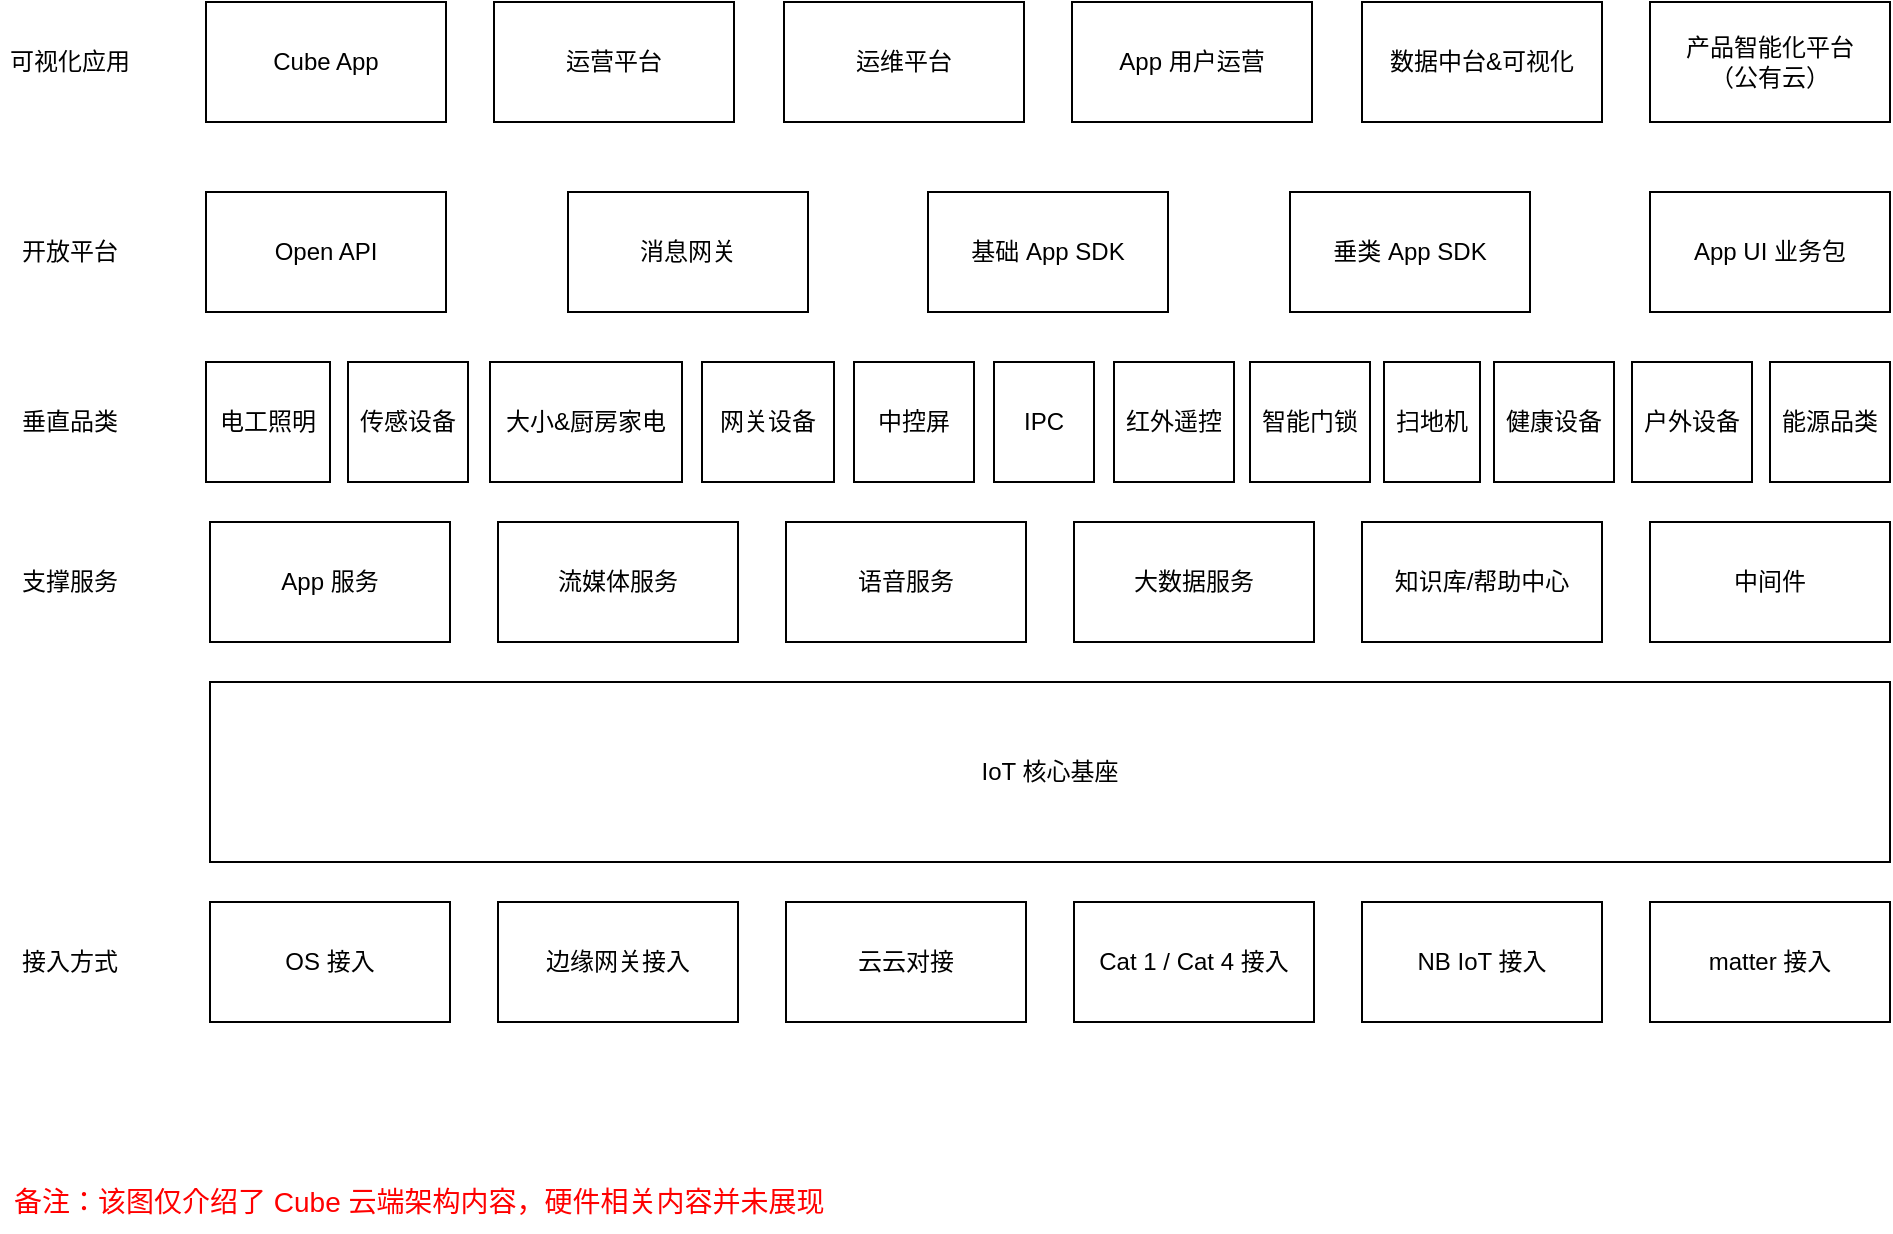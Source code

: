<mxfile version="21.3.6" type="github">
  <diagram name="Roadmap" id="4Ab8lqRVW2OiMOKWnX5B">
    <mxGraphModel dx="1434" dy="828" grid="1" gridSize="10" guides="1" tooltips="1" connect="1" arrows="1" fold="1" page="1" pageScale="1" pageWidth="827" pageHeight="1169" math="0" shadow="0">
      <root>
        <mxCell id="0" />
        <mxCell id="1" parent="0" />
        <mxCell id="Jw8Qhkp8rssELlsGVoCv-1" value="IoT 核心基座" style="rounded=0;whiteSpace=wrap;html=1;" vertex="1" parent="1">
          <mxGeometry x="120" y="415" width="840" height="90" as="geometry" />
        </mxCell>
        <mxCell id="Jw8Qhkp8rssELlsGVoCv-2" value="OS 接入" style="rounded=0;whiteSpace=wrap;html=1;" vertex="1" parent="1">
          <mxGeometry x="120" y="525" width="120" height="60" as="geometry" />
        </mxCell>
        <mxCell id="Jw8Qhkp8rssELlsGVoCv-3" value="边缘网关接入" style="rounded=0;whiteSpace=wrap;html=1;" vertex="1" parent="1">
          <mxGeometry x="264" y="525" width="120" height="60" as="geometry" />
        </mxCell>
        <mxCell id="Jw8Qhkp8rssELlsGVoCv-4" value="云云对接" style="rounded=0;whiteSpace=wrap;html=1;" vertex="1" parent="1">
          <mxGeometry x="408" y="525" width="120" height="60" as="geometry" />
        </mxCell>
        <mxCell id="Jw8Qhkp8rssELlsGVoCv-5" value="matter 接入" style="rounded=0;whiteSpace=wrap;html=1;" vertex="1" parent="1">
          <mxGeometry x="840" y="525" width="120" height="60" as="geometry" />
        </mxCell>
        <mxCell id="Jw8Qhkp8rssELlsGVoCv-6" value="Cat 1 / Cat 4 接入" style="rounded=0;whiteSpace=wrap;html=1;" vertex="1" parent="1">
          <mxGeometry x="552" y="525" width="120" height="60" as="geometry" />
        </mxCell>
        <mxCell id="Jw8Qhkp8rssELlsGVoCv-7" value="NB IoT 接入" style="rounded=0;whiteSpace=wrap;html=1;" vertex="1" parent="1">
          <mxGeometry x="696" y="525" width="120" height="60" as="geometry" />
        </mxCell>
        <mxCell id="Jw8Qhkp8rssELlsGVoCv-8" value="电工照明" style="rounded=0;whiteSpace=wrap;html=1;" vertex="1" parent="1">
          <mxGeometry x="118" y="255" width="62" height="60" as="geometry" />
        </mxCell>
        <mxCell id="Jw8Qhkp8rssELlsGVoCv-9" value="传感设备" style="rounded=0;whiteSpace=wrap;html=1;" vertex="1" parent="1">
          <mxGeometry x="189" y="255" width="60" height="60" as="geometry" />
        </mxCell>
        <mxCell id="Jw8Qhkp8rssELlsGVoCv-10" value="大小&amp;amp;厨房家电" style="rounded=0;whiteSpace=wrap;html=1;" vertex="1" parent="1">
          <mxGeometry x="260" y="255" width="96" height="60" as="geometry" />
        </mxCell>
        <mxCell id="Jw8Qhkp8rssELlsGVoCv-11" value="大数据服务" style="rounded=0;whiteSpace=wrap;html=1;" vertex="1" parent="1">
          <mxGeometry x="552" y="335" width="120" height="60" as="geometry" />
        </mxCell>
        <mxCell id="Jw8Qhkp8rssELlsGVoCv-12" value="流媒体服务" style="rounded=0;whiteSpace=wrap;html=1;" vertex="1" parent="1">
          <mxGeometry x="264" y="335" width="120" height="60" as="geometry" />
        </mxCell>
        <mxCell id="Jw8Qhkp8rssELlsGVoCv-13" value="网关设备" style="rounded=0;whiteSpace=wrap;html=1;" vertex="1" parent="1">
          <mxGeometry x="366" y="255" width="66" height="60" as="geometry" />
        </mxCell>
        <mxCell id="Jw8Qhkp8rssELlsGVoCv-14" value="中控屏" style="rounded=0;whiteSpace=wrap;html=1;" vertex="1" parent="1">
          <mxGeometry x="442" y="255" width="60" height="60" as="geometry" />
        </mxCell>
        <mxCell id="Jw8Qhkp8rssELlsGVoCv-15" value="IPC" style="rounded=0;whiteSpace=wrap;html=1;" vertex="1" parent="1">
          <mxGeometry x="512" y="255" width="50" height="60" as="geometry" />
        </mxCell>
        <mxCell id="Jw8Qhkp8rssELlsGVoCv-16" value="红外遥控" style="rounded=0;whiteSpace=wrap;html=1;" vertex="1" parent="1">
          <mxGeometry x="572" y="255" width="60" height="60" as="geometry" />
        </mxCell>
        <mxCell id="Jw8Qhkp8rssELlsGVoCv-17" value="智能门锁" style="rounded=0;whiteSpace=wrap;html=1;" vertex="1" parent="1">
          <mxGeometry x="640" y="255" width="60" height="60" as="geometry" />
        </mxCell>
        <mxCell id="Jw8Qhkp8rssELlsGVoCv-18" value="扫地机" style="rounded=0;whiteSpace=wrap;html=1;" vertex="1" parent="1">
          <mxGeometry x="707" y="255" width="48" height="60" as="geometry" />
        </mxCell>
        <mxCell id="Jw8Qhkp8rssELlsGVoCv-19" value="健康设备" style="rounded=0;whiteSpace=wrap;html=1;" vertex="1" parent="1">
          <mxGeometry x="762" y="255" width="60" height="60" as="geometry" />
        </mxCell>
        <mxCell id="Jw8Qhkp8rssELlsGVoCv-20" value="户外设备" style="rounded=0;whiteSpace=wrap;html=1;" vertex="1" parent="1">
          <mxGeometry x="831" y="255" width="60" height="60" as="geometry" />
        </mxCell>
        <mxCell id="Jw8Qhkp8rssELlsGVoCv-21" value="能源品类" style="rounded=0;whiteSpace=wrap;html=1;" vertex="1" parent="1">
          <mxGeometry x="900" y="255" width="60" height="60" as="geometry" />
        </mxCell>
        <mxCell id="Jw8Qhkp8rssELlsGVoCv-22" value="知识库/帮助中心" style="rounded=0;whiteSpace=wrap;html=1;" vertex="1" parent="1">
          <mxGeometry x="696" y="335" width="120" height="60" as="geometry" />
        </mxCell>
        <mxCell id="Jw8Qhkp8rssELlsGVoCv-23" value="语音服务" style="rounded=0;whiteSpace=wrap;html=1;" vertex="1" parent="1">
          <mxGeometry x="408" y="335" width="120" height="60" as="geometry" />
        </mxCell>
        <mxCell id="Jw8Qhkp8rssELlsGVoCv-24" value="App 服务" style="rounded=0;whiteSpace=wrap;html=1;" vertex="1" parent="1">
          <mxGeometry x="120" y="335" width="120" height="60" as="geometry" />
        </mxCell>
        <mxCell id="Jw8Qhkp8rssELlsGVoCv-25" value="中间件" style="rounded=0;whiteSpace=wrap;html=1;" vertex="1" parent="1">
          <mxGeometry x="840" y="335" width="120" height="60" as="geometry" />
        </mxCell>
        <mxCell id="Jw8Qhkp8rssELlsGVoCv-27" value="接入方式" style="text;strokeColor=none;align=center;fillColor=none;html=1;verticalAlign=middle;whiteSpace=wrap;rounded=0;" vertex="1" parent="1">
          <mxGeometry x="20" y="540" width="60" height="30" as="geometry" />
        </mxCell>
        <mxCell id="Jw8Qhkp8rssELlsGVoCv-28" value="支撑服务" style="text;strokeColor=none;align=center;fillColor=none;html=1;verticalAlign=middle;whiteSpace=wrap;rounded=0;" vertex="1" parent="1">
          <mxGeometry x="20" y="350" width="60" height="30" as="geometry" />
        </mxCell>
        <mxCell id="Jw8Qhkp8rssELlsGVoCv-29" value="垂直品类" style="text;strokeColor=none;align=center;fillColor=none;html=1;verticalAlign=middle;whiteSpace=wrap;rounded=0;" vertex="1" parent="1">
          <mxGeometry x="20" y="270" width="60" height="30" as="geometry" />
        </mxCell>
        <mxCell id="Jw8Qhkp8rssELlsGVoCv-30" value="备注：该图仅介绍了 Cube 云端架构内容，硬件相关内容并未展现" style="text;strokeColor=none;align=left;fillColor=none;html=1;verticalAlign=middle;whiteSpace=wrap;rounded=0;fontColor=#FF0000;fontSize=14;" vertex="1" parent="1">
          <mxGeometry x="20" y="660" width="870" height="30" as="geometry" />
        </mxCell>
        <mxCell id="Jw8Qhkp8rssELlsGVoCv-31" value="开放平台" style="text;strokeColor=none;align=center;fillColor=none;html=1;verticalAlign=middle;whiteSpace=wrap;rounded=0;" vertex="1" parent="1">
          <mxGeometry x="20" y="185" width="60" height="30" as="geometry" />
        </mxCell>
        <mxCell id="Jw8Qhkp8rssELlsGVoCv-32" value="可视化应用" style="text;strokeColor=none;align=center;fillColor=none;html=1;verticalAlign=middle;whiteSpace=wrap;rounded=0;" vertex="1" parent="1">
          <mxGeometry x="15" y="90" width="70" height="30" as="geometry" />
        </mxCell>
        <mxCell id="Jw8Qhkp8rssELlsGVoCv-34" value="Cube App" style="rounded=0;whiteSpace=wrap;html=1;" vertex="1" parent="1">
          <mxGeometry x="118" y="75" width="120" height="60" as="geometry" />
        </mxCell>
        <mxCell id="Jw8Qhkp8rssELlsGVoCv-35" value="运营平台" style="rounded=0;whiteSpace=wrap;html=1;" vertex="1" parent="1">
          <mxGeometry x="262" y="75" width="120" height="60" as="geometry" />
        </mxCell>
        <mxCell id="Jw8Qhkp8rssELlsGVoCv-36" value="运维平台" style="rounded=0;whiteSpace=wrap;html=1;" vertex="1" parent="1">
          <mxGeometry x="407" y="75" width="120" height="60" as="geometry" />
        </mxCell>
        <mxCell id="Jw8Qhkp8rssELlsGVoCv-37" value="Open API" style="rounded=0;whiteSpace=wrap;html=1;" vertex="1" parent="1">
          <mxGeometry x="118" y="170" width="120" height="60" as="geometry" />
        </mxCell>
        <mxCell id="Jw8Qhkp8rssELlsGVoCv-38" value="消息网关" style="rounded=0;whiteSpace=wrap;html=1;" vertex="1" parent="1">
          <mxGeometry x="299" y="170" width="120" height="60" as="geometry" />
        </mxCell>
        <mxCell id="Jw8Qhkp8rssELlsGVoCv-39" value="基础 App SDK" style="rounded=0;whiteSpace=wrap;html=1;" vertex="1" parent="1">
          <mxGeometry x="479" y="170" width="120" height="60" as="geometry" />
        </mxCell>
        <mxCell id="Jw8Qhkp8rssELlsGVoCv-40" value="垂类 App SDK" style="rounded=0;whiteSpace=wrap;html=1;" vertex="1" parent="1">
          <mxGeometry x="660" y="170" width="120" height="60" as="geometry" />
        </mxCell>
        <mxCell id="Jw8Qhkp8rssELlsGVoCv-41" value="App UI 业务包" style="rounded=0;whiteSpace=wrap;html=1;" vertex="1" parent="1">
          <mxGeometry x="840" y="170" width="120" height="60" as="geometry" />
        </mxCell>
        <mxCell id="Jw8Qhkp8rssELlsGVoCv-42" value="产品智能化平台&lt;br&gt;（公有云）" style="rounded=0;whiteSpace=wrap;html=1;" vertex="1" parent="1">
          <mxGeometry x="840" y="75" width="120" height="60" as="geometry" />
        </mxCell>
        <mxCell id="Jw8Qhkp8rssELlsGVoCv-43" value="数据中台&amp;amp;可视化" style="rounded=0;whiteSpace=wrap;html=1;" vertex="1" parent="1">
          <mxGeometry x="696" y="75" width="120" height="60" as="geometry" />
        </mxCell>
        <mxCell id="Jw8Qhkp8rssELlsGVoCv-44" value="App 用户运营" style="rounded=0;whiteSpace=wrap;html=1;" vertex="1" parent="1">
          <mxGeometry x="551" y="75" width="120" height="60" as="geometry" />
        </mxCell>
      </root>
    </mxGraphModel>
  </diagram>
</mxfile>

